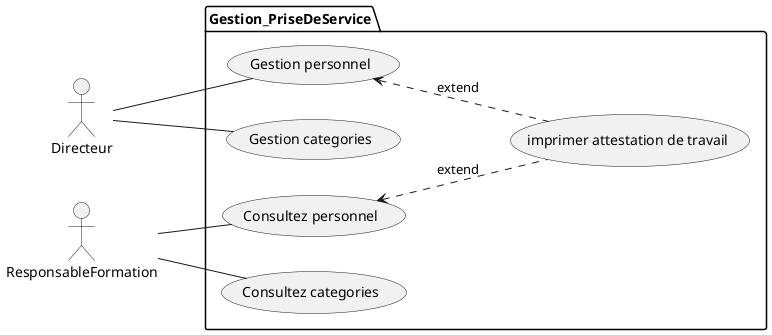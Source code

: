 @startuml uses_cases_pkg_GestionPriseDeService
left to right direction

actor Directeur as directeur
actor ResponsableFormation as responsableFormation

package Gestion_PriseDeService {

  directeur -- (Gestion personnel)
  (Gestion personnel) <.. (imprimer attestation de travail) : extend

  responsableFormation -- (Consultez personnel)
  (Consultez personnel) <.. (imprimer attestation de travail) : extend

  directeur -- (Gestion categories)
  responsableFormation -- (Consultez categories)

}

@enduml